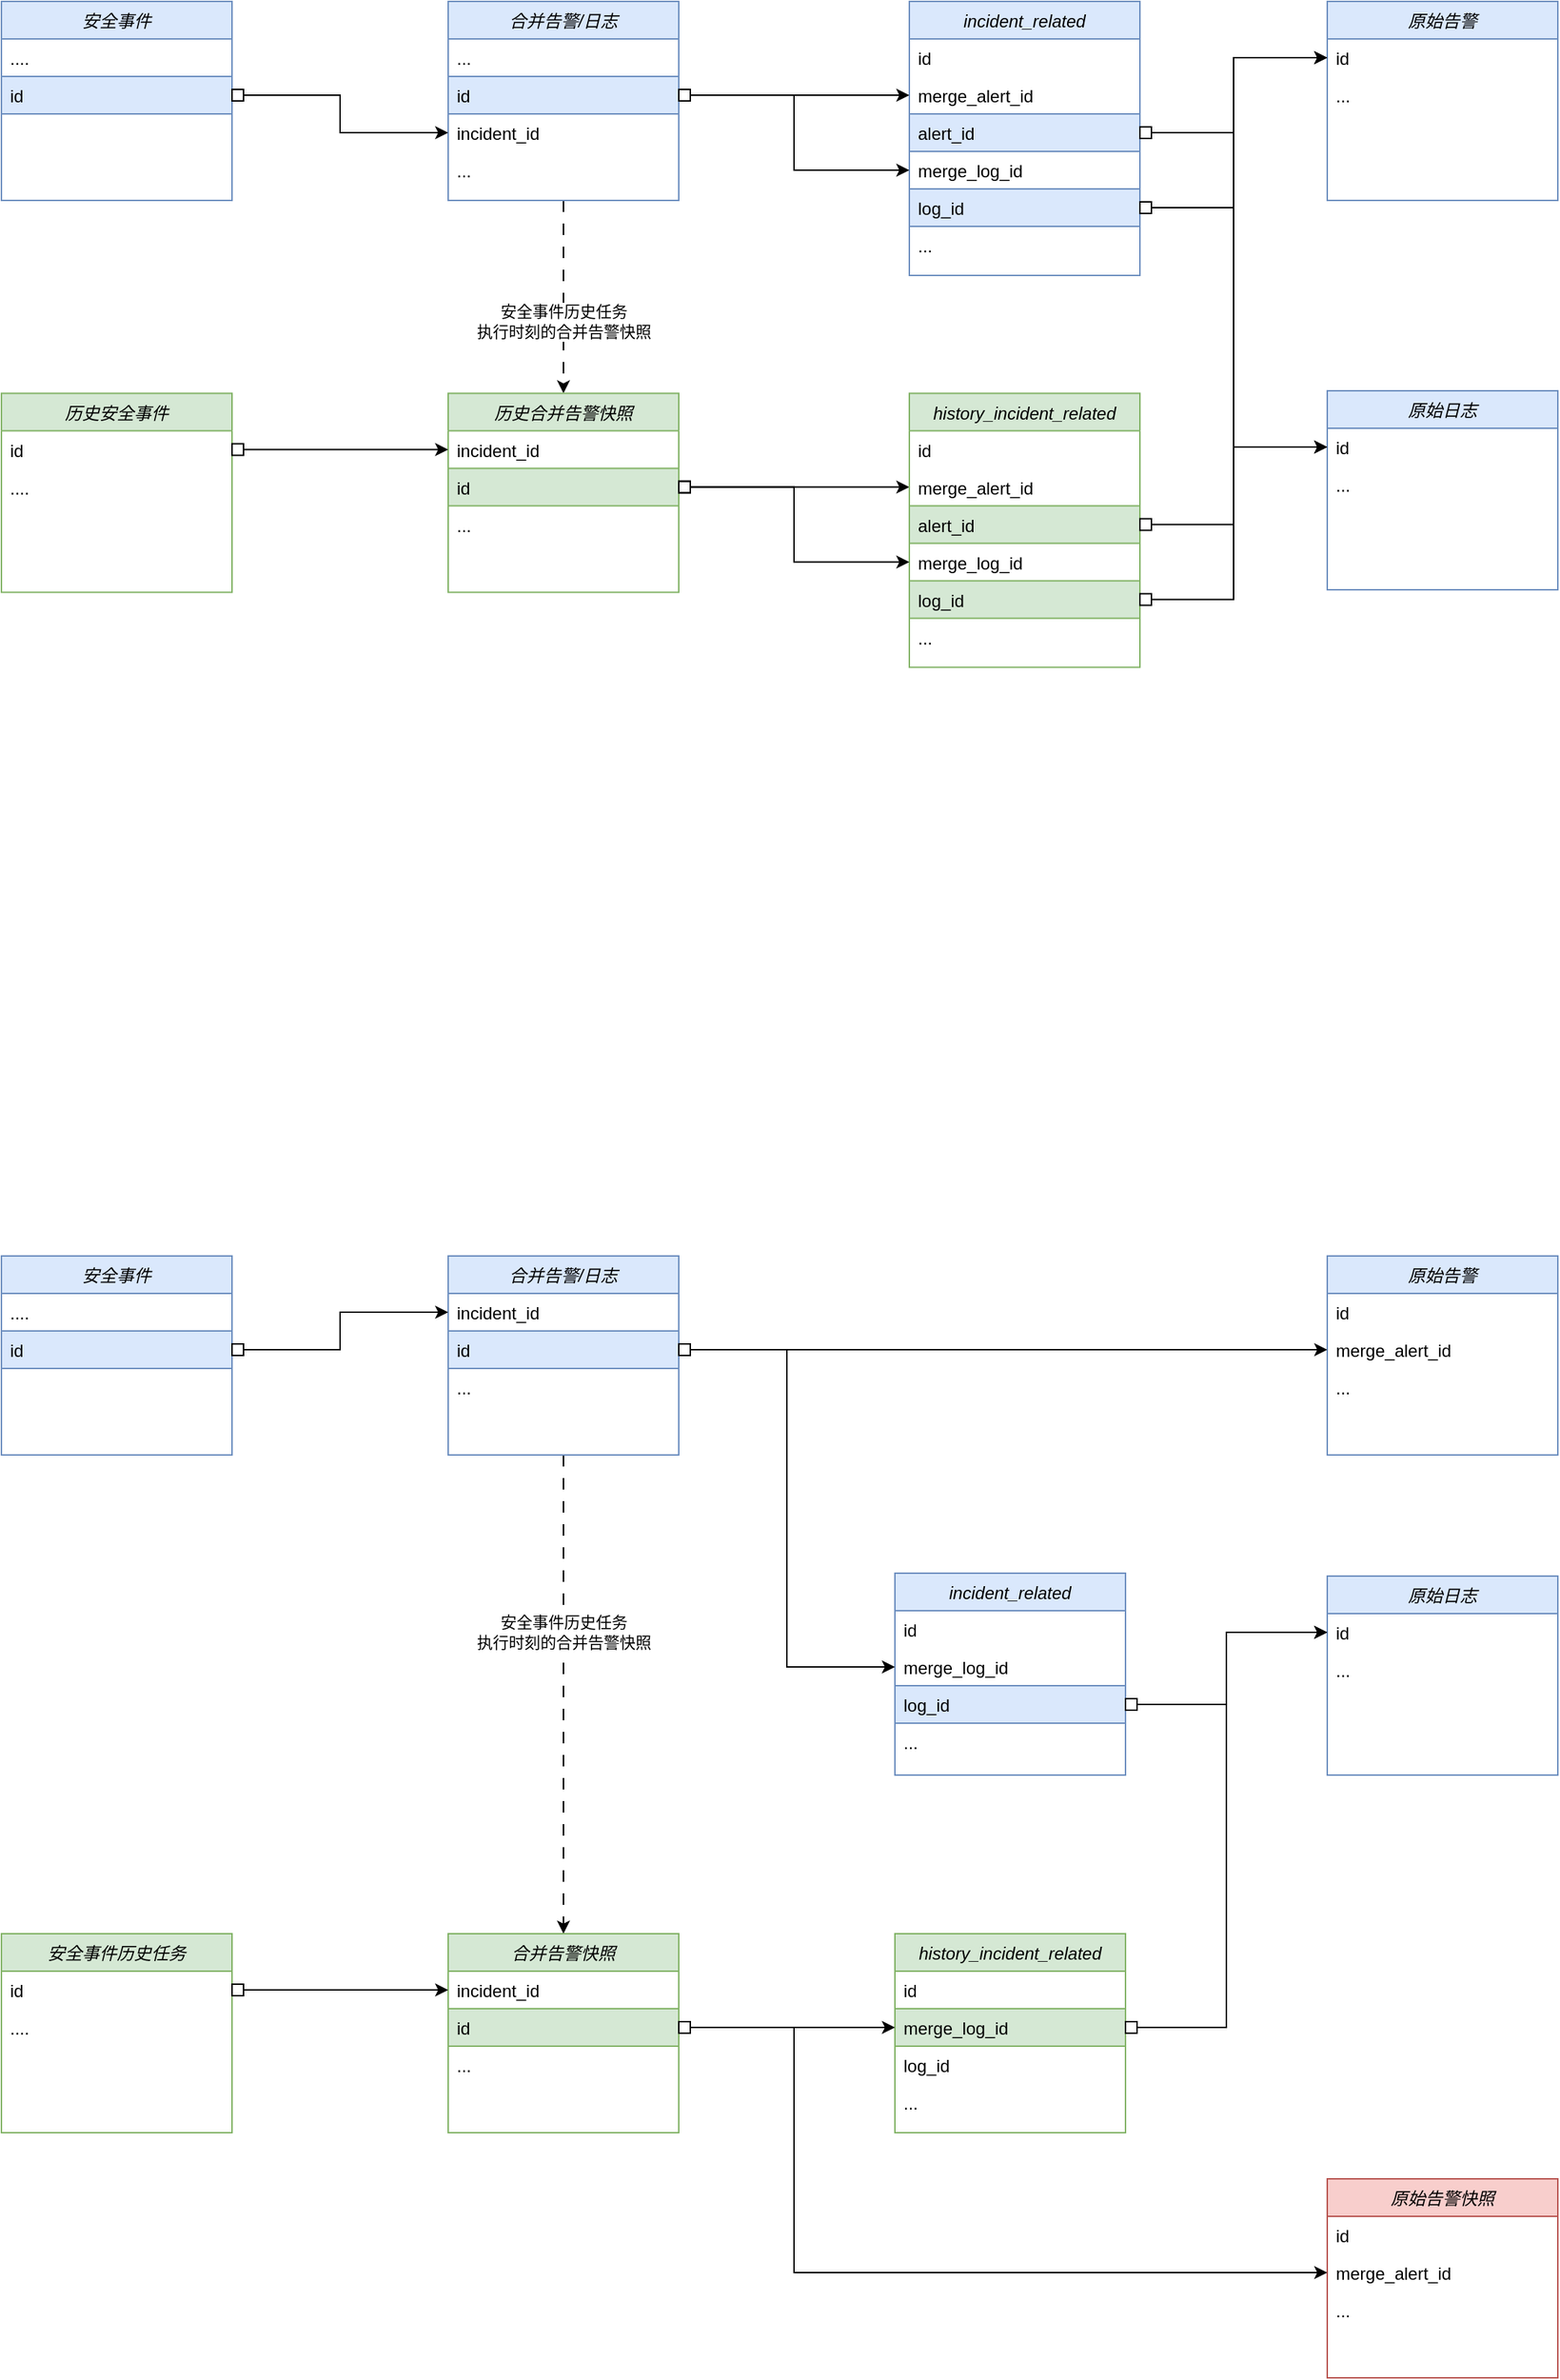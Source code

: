 <mxfile version="22.1.0" type="github">
  <diagram id="C5RBs43oDa-KdzZeNtuy" name="Page-1">
    <mxGraphModel dx="2807" dy="1084" grid="1" gridSize="10" guides="1" tooltips="1" connect="1" arrows="1" fold="1" page="1" pageScale="1" pageWidth="827" pageHeight="1169" math="0" shadow="0">
      <root>
        <mxCell id="WIyWlLk6GJQsqaUBKTNV-0" />
        <mxCell id="WIyWlLk6GJQsqaUBKTNV-1" parent="WIyWlLk6GJQsqaUBKTNV-0" />
        <mxCell id="cbeaFEtR_NDSK7Wnvq1E-0" value="安全事件" style="swimlane;fontStyle=2;align=center;verticalAlign=top;childLayout=stackLayout;horizontal=1;startSize=26;horizontalStack=0;resizeParent=1;resizeLast=0;collapsible=1;marginBottom=0;rounded=0;shadow=0;strokeWidth=1;fillColor=#dae8fc;strokeColor=#6c8ebf;" vertex="1" parent="WIyWlLk6GJQsqaUBKTNV-1">
          <mxGeometry x="-180" y="90" width="160" height="138" as="geometry">
            <mxRectangle x="230" y="140" width="160" height="26" as="alternateBounds" />
          </mxGeometry>
        </mxCell>
        <mxCell id="cbeaFEtR_NDSK7Wnvq1E-2" value="...." style="text;align=left;verticalAlign=top;spacingLeft=4;spacingRight=4;overflow=hidden;rotatable=0;points=[[0,0.5],[1,0.5]];portConstraint=eastwest;rounded=0;shadow=0;html=0;strokeColor=none;" vertex="1" parent="cbeaFEtR_NDSK7Wnvq1E-0">
          <mxGeometry y="26" width="160" height="26" as="geometry" />
        </mxCell>
        <mxCell id="cbeaFEtR_NDSK7Wnvq1E-1" value="id" style="text;align=left;verticalAlign=top;spacingLeft=4;spacingRight=4;overflow=hidden;rotatable=0;points=[[0,0.5],[1,0.5]];portConstraint=eastwest;strokeColor=#6c8ebf;fillColor=#dae8fc;" vertex="1" parent="cbeaFEtR_NDSK7Wnvq1E-0">
          <mxGeometry y="52" width="160" height="26" as="geometry" />
        </mxCell>
        <mxCell id="cbeaFEtR_NDSK7Wnvq1E-72" style="edgeStyle=orthogonalEdgeStyle;rounded=0;orthogonalLoop=1;jettySize=auto;html=1;entryX=0.5;entryY=0;entryDx=0;entryDy=0;dashed=1;dashPattern=8 8;" edge="1" parent="WIyWlLk6GJQsqaUBKTNV-1" source="cbeaFEtR_NDSK7Wnvq1E-6" target="cbeaFEtR_NDSK7Wnvq1E-21">
          <mxGeometry relative="1" as="geometry" />
        </mxCell>
        <mxCell id="cbeaFEtR_NDSK7Wnvq1E-73" value="安全事件历史任务&lt;br&gt;执行时刻的合并告警快照" style="edgeLabel;html=1;align=center;verticalAlign=middle;resizable=0;points=[];" vertex="1" connectable="0" parent="cbeaFEtR_NDSK7Wnvq1E-72">
          <mxGeometry x="-0.313" relative="1" as="geometry">
            <mxPoint y="38" as="offset" />
          </mxGeometry>
        </mxCell>
        <mxCell id="cbeaFEtR_NDSK7Wnvq1E-6" value="合并告警/日志" style="swimlane;fontStyle=2;align=center;verticalAlign=top;childLayout=stackLayout;horizontal=1;startSize=26;horizontalStack=0;resizeParent=1;resizeLast=0;collapsible=1;marginBottom=0;rounded=0;shadow=0;strokeWidth=1;fillColor=#dae8fc;strokeColor=#6c8ebf;" vertex="1" parent="WIyWlLk6GJQsqaUBKTNV-1">
          <mxGeometry x="130" y="90" width="160" height="138" as="geometry">
            <mxRectangle x="230" y="140" width="160" height="26" as="alternateBounds" />
          </mxGeometry>
        </mxCell>
        <mxCell id="cbeaFEtR_NDSK7Wnvq1E-143" value="..." style="text;align=left;verticalAlign=top;spacingLeft=4;spacingRight=4;overflow=hidden;rotatable=0;points=[[0,0.5],[1,0.5]];portConstraint=eastwest;rounded=0;shadow=0;html=0;strokeColor=none;" vertex="1" parent="cbeaFEtR_NDSK7Wnvq1E-6">
          <mxGeometry y="26" width="160" height="26" as="geometry" />
        </mxCell>
        <mxCell id="cbeaFEtR_NDSK7Wnvq1E-7" value="id" style="text;align=left;verticalAlign=top;spacingLeft=4;spacingRight=4;overflow=hidden;rotatable=0;points=[[0,0.5],[1,0.5]];portConstraint=eastwest;fillColor=#dae8fc;strokeColor=#6c8ebf;" vertex="1" parent="cbeaFEtR_NDSK7Wnvq1E-6">
          <mxGeometry y="52" width="160" height="26" as="geometry" />
        </mxCell>
        <mxCell id="cbeaFEtR_NDSK7Wnvq1E-8" value="incident_id" style="text;align=left;verticalAlign=top;spacingLeft=4;spacingRight=4;overflow=hidden;rotatable=0;points=[[0,0.5],[1,0.5]];portConstraint=eastwest;rounded=0;shadow=0;html=0;strokeColor=none;" vertex="1" parent="cbeaFEtR_NDSK7Wnvq1E-6">
          <mxGeometry y="78" width="160" height="26" as="geometry" />
        </mxCell>
        <mxCell id="cbeaFEtR_NDSK7Wnvq1E-10" value="..." style="text;align=left;verticalAlign=top;spacingLeft=4;spacingRight=4;overflow=hidden;rotatable=0;points=[[0,0.5],[1,0.5]];portConstraint=eastwest;rounded=0;shadow=0;html=0;strokeColor=none;" vertex="1" parent="cbeaFEtR_NDSK7Wnvq1E-6">
          <mxGeometry y="104" width="160" height="26" as="geometry" />
        </mxCell>
        <mxCell id="cbeaFEtR_NDSK7Wnvq1E-9" style="edgeStyle=orthogonalEdgeStyle;rounded=0;orthogonalLoop=1;jettySize=auto;html=1;startArrow=box;startFill=0;" edge="1" parent="WIyWlLk6GJQsqaUBKTNV-1" source="cbeaFEtR_NDSK7Wnvq1E-1" target="cbeaFEtR_NDSK7Wnvq1E-8">
          <mxGeometry relative="1" as="geometry" />
        </mxCell>
        <mxCell id="cbeaFEtR_NDSK7Wnvq1E-17" value="历史安全事件" style="swimlane;fontStyle=2;align=center;verticalAlign=top;childLayout=stackLayout;horizontal=1;startSize=26;horizontalStack=0;resizeParent=1;resizeLast=0;collapsible=1;marginBottom=0;rounded=0;shadow=0;strokeWidth=1;fillColor=#d5e8d4;strokeColor=#82b366;" vertex="1" parent="WIyWlLk6GJQsqaUBKTNV-1">
          <mxGeometry x="-180" y="361.78" width="160" height="138" as="geometry">
            <mxRectangle x="230" y="140" width="160" height="26" as="alternateBounds" />
          </mxGeometry>
        </mxCell>
        <mxCell id="cbeaFEtR_NDSK7Wnvq1E-18" value="id" style="text;align=left;verticalAlign=top;spacingLeft=4;spacingRight=4;overflow=hidden;rotatable=0;points=[[0,0.5],[1,0.5]];portConstraint=eastwest;strokeColor=none;" vertex="1" parent="cbeaFEtR_NDSK7Wnvq1E-17">
          <mxGeometry y="26" width="160" height="26" as="geometry" />
        </mxCell>
        <mxCell id="cbeaFEtR_NDSK7Wnvq1E-19" value="...." style="text;align=left;verticalAlign=top;spacingLeft=4;spacingRight=4;overflow=hidden;rotatable=0;points=[[0,0.5],[1,0.5]];portConstraint=eastwest;rounded=0;shadow=0;html=0;" vertex="1" parent="cbeaFEtR_NDSK7Wnvq1E-17">
          <mxGeometry y="52" width="160" height="26" as="geometry" />
        </mxCell>
        <mxCell id="cbeaFEtR_NDSK7Wnvq1E-21" value="历史合并告警快照" style="swimlane;fontStyle=2;align=center;verticalAlign=top;childLayout=stackLayout;horizontal=1;startSize=26;horizontalStack=0;resizeParent=1;resizeLast=0;collapsible=1;marginBottom=0;rounded=0;shadow=0;strokeWidth=1;fillColor=#d5e8d4;strokeColor=#82b366;" vertex="1" parent="WIyWlLk6GJQsqaUBKTNV-1">
          <mxGeometry x="130" y="361.78" width="160" height="138" as="geometry">
            <mxRectangle x="230" y="140" width="160" height="26" as="alternateBounds" />
          </mxGeometry>
        </mxCell>
        <mxCell id="cbeaFEtR_NDSK7Wnvq1E-23" value="incident_id" style="text;align=left;verticalAlign=top;spacingLeft=4;spacingRight=4;overflow=hidden;rotatable=0;points=[[0,0.5],[1,0.5]];portConstraint=eastwest;rounded=0;shadow=0;html=0;strokeColor=none;" vertex="1" parent="cbeaFEtR_NDSK7Wnvq1E-21">
          <mxGeometry y="26" width="160" height="26" as="geometry" />
        </mxCell>
        <mxCell id="cbeaFEtR_NDSK7Wnvq1E-22" value="id" style="text;align=left;verticalAlign=top;spacingLeft=4;spacingRight=4;overflow=hidden;rotatable=0;points=[[0,0.5],[1,0.5]];portConstraint=eastwest;fillColor=#d5e8d4;strokeColor=#82b366;" vertex="1" parent="cbeaFEtR_NDSK7Wnvq1E-21">
          <mxGeometry y="52" width="160" height="26" as="geometry" />
        </mxCell>
        <mxCell id="cbeaFEtR_NDSK7Wnvq1E-24" value="..." style="text;align=left;verticalAlign=top;spacingLeft=4;spacingRight=4;overflow=hidden;rotatable=0;points=[[0,0.5],[1,0.5]];portConstraint=eastwest;rounded=0;shadow=0;html=0;" vertex="1" parent="cbeaFEtR_NDSK7Wnvq1E-21">
          <mxGeometry y="78" width="160" height="26" as="geometry" />
        </mxCell>
        <mxCell id="cbeaFEtR_NDSK7Wnvq1E-25" style="edgeStyle=orthogonalEdgeStyle;rounded=0;orthogonalLoop=1;jettySize=auto;html=1;startArrow=box;startFill=0;exitX=1;exitY=0.5;exitDx=0;exitDy=0;" edge="1" parent="WIyWlLk6GJQsqaUBKTNV-1" source="cbeaFEtR_NDSK7Wnvq1E-18" target="cbeaFEtR_NDSK7Wnvq1E-23">
          <mxGeometry relative="1" as="geometry" />
        </mxCell>
        <mxCell id="cbeaFEtR_NDSK7Wnvq1E-26" value="incident_related" style="swimlane;fontStyle=2;align=center;verticalAlign=top;childLayout=stackLayout;horizontal=1;startSize=26;horizontalStack=0;resizeParent=1;resizeLast=0;collapsible=1;marginBottom=0;rounded=0;shadow=0;strokeWidth=1;fillColor=#dae8fc;strokeColor=#6c8ebf;" vertex="1" parent="WIyWlLk6GJQsqaUBKTNV-1">
          <mxGeometry x="450" y="90" width="160" height="190" as="geometry">
            <mxRectangle x="230" y="140" width="160" height="26" as="alternateBounds" />
          </mxGeometry>
        </mxCell>
        <mxCell id="cbeaFEtR_NDSK7Wnvq1E-27" value="id" style="text;align=left;verticalAlign=top;spacingLeft=4;spacingRight=4;overflow=hidden;rotatable=0;points=[[0,0.5],[1,0.5]];portConstraint=eastwest;" vertex="1" parent="cbeaFEtR_NDSK7Wnvq1E-26">
          <mxGeometry y="26" width="160" height="26" as="geometry" />
        </mxCell>
        <mxCell id="cbeaFEtR_NDSK7Wnvq1E-28" value="merge_alert_id" style="text;align=left;verticalAlign=top;spacingLeft=4;spacingRight=4;overflow=hidden;rotatable=0;points=[[0,0.5],[1,0.5]];portConstraint=eastwest;rounded=0;shadow=0;html=0;strokeColor=none;" vertex="1" parent="cbeaFEtR_NDSK7Wnvq1E-26">
          <mxGeometry y="52" width="160" height="26" as="geometry" />
        </mxCell>
        <mxCell id="cbeaFEtR_NDSK7Wnvq1E-30" value="alert_id" style="text;align=left;verticalAlign=top;spacingLeft=4;spacingRight=4;overflow=hidden;rotatable=0;points=[[0,0.5],[1,0.5]];portConstraint=eastwest;rounded=0;shadow=0;html=0;strokeColor=#6c8ebf;fillColor=#dae8fc;" vertex="1" parent="cbeaFEtR_NDSK7Wnvq1E-26">
          <mxGeometry y="78" width="160" height="26" as="geometry" />
        </mxCell>
        <mxCell id="cbeaFEtR_NDSK7Wnvq1E-37" value="merge_log_id" style="text;align=left;verticalAlign=top;spacingLeft=4;spacingRight=4;overflow=hidden;rotatable=0;points=[[0,0.5],[1,0.5]];portConstraint=eastwest;rounded=0;shadow=0;html=0;strokeColor=none;" vertex="1" parent="cbeaFEtR_NDSK7Wnvq1E-26">
          <mxGeometry y="104" width="160" height="26" as="geometry" />
        </mxCell>
        <mxCell id="cbeaFEtR_NDSK7Wnvq1E-61" value="log_id" style="text;align=left;verticalAlign=top;spacingLeft=4;spacingRight=4;overflow=hidden;rotatable=0;points=[[0,0.5],[1,0.5]];portConstraint=eastwest;rounded=0;shadow=0;html=0;strokeColor=#6c8ebf;fillColor=#dae8fc;" vertex="1" parent="cbeaFEtR_NDSK7Wnvq1E-26">
          <mxGeometry y="130" width="160" height="26" as="geometry" />
        </mxCell>
        <mxCell id="cbeaFEtR_NDSK7Wnvq1E-39" value="..." style="text;align=left;verticalAlign=top;spacingLeft=4;spacingRight=4;overflow=hidden;rotatable=0;points=[[0,0.5],[1,0.5]];portConstraint=eastwest;rounded=0;shadow=0;html=0;" vertex="1" parent="cbeaFEtR_NDSK7Wnvq1E-26">
          <mxGeometry y="156" width="160" height="26" as="geometry" />
        </mxCell>
        <mxCell id="cbeaFEtR_NDSK7Wnvq1E-31" value="原始告警" style="swimlane;fontStyle=2;align=center;verticalAlign=top;childLayout=stackLayout;horizontal=1;startSize=26;horizontalStack=0;resizeParent=1;resizeLast=0;collapsible=1;marginBottom=0;rounded=0;shadow=0;strokeWidth=1;fillColor=#dae8fc;strokeColor=#6c8ebf;" vertex="1" parent="WIyWlLk6GJQsqaUBKTNV-1">
          <mxGeometry x="740" y="90" width="160" height="138" as="geometry">
            <mxRectangle x="230" y="140" width="160" height="26" as="alternateBounds" />
          </mxGeometry>
        </mxCell>
        <mxCell id="cbeaFEtR_NDSK7Wnvq1E-32" value="id" style="text;align=left;verticalAlign=top;spacingLeft=4;spacingRight=4;overflow=hidden;rotatable=0;points=[[0,0.5],[1,0.5]];portConstraint=eastwest;strokeColor=none;" vertex="1" parent="cbeaFEtR_NDSK7Wnvq1E-31">
          <mxGeometry y="26" width="160" height="26" as="geometry" />
        </mxCell>
        <mxCell id="cbeaFEtR_NDSK7Wnvq1E-34" value="..." style="text;align=left;verticalAlign=top;spacingLeft=4;spacingRight=4;overflow=hidden;rotatable=0;points=[[0,0.5],[1,0.5]];portConstraint=eastwest;rounded=0;shadow=0;html=0;" vertex="1" parent="cbeaFEtR_NDSK7Wnvq1E-31">
          <mxGeometry y="52" width="160" height="26" as="geometry" />
        </mxCell>
        <mxCell id="cbeaFEtR_NDSK7Wnvq1E-40" value="原始日志" style="swimlane;fontStyle=2;align=center;verticalAlign=top;childLayout=stackLayout;horizontal=1;startSize=26;horizontalStack=0;resizeParent=1;resizeLast=0;collapsible=1;marginBottom=0;rounded=0;shadow=0;strokeWidth=1;fillColor=#dae8fc;strokeColor=#6c8ebf;" vertex="1" parent="WIyWlLk6GJQsqaUBKTNV-1">
          <mxGeometry x="740" y="360" width="160" height="138" as="geometry">
            <mxRectangle x="230" y="140" width="160" height="26" as="alternateBounds" />
          </mxGeometry>
        </mxCell>
        <mxCell id="cbeaFEtR_NDSK7Wnvq1E-41" value="id" style="text;align=left;verticalAlign=top;spacingLeft=4;spacingRight=4;overflow=hidden;rotatable=0;points=[[0,0.5],[1,0.5]];portConstraint=eastwest;strokeColor=none;" vertex="1" parent="cbeaFEtR_NDSK7Wnvq1E-40">
          <mxGeometry y="26" width="160" height="26" as="geometry" />
        </mxCell>
        <mxCell id="cbeaFEtR_NDSK7Wnvq1E-43" value="..." style="text;align=left;verticalAlign=top;spacingLeft=4;spacingRight=4;overflow=hidden;rotatable=0;points=[[0,0.5],[1,0.5]];portConstraint=eastwest;rounded=0;shadow=0;html=0;" vertex="1" parent="cbeaFEtR_NDSK7Wnvq1E-40">
          <mxGeometry y="52" width="160" height="26" as="geometry" />
        </mxCell>
        <mxCell id="cbeaFEtR_NDSK7Wnvq1E-47" style="edgeStyle=orthogonalEdgeStyle;rounded=0;orthogonalLoop=1;jettySize=auto;html=1;startArrow=box;startFill=0;" edge="1" parent="WIyWlLk6GJQsqaUBKTNV-1" source="cbeaFEtR_NDSK7Wnvq1E-30" target="cbeaFEtR_NDSK7Wnvq1E-32">
          <mxGeometry relative="1" as="geometry" />
        </mxCell>
        <mxCell id="cbeaFEtR_NDSK7Wnvq1E-48" style="edgeStyle=orthogonalEdgeStyle;rounded=0;orthogonalLoop=1;jettySize=auto;html=1;startArrow=box;startFill=0;" edge="1" parent="WIyWlLk6GJQsqaUBKTNV-1" source="cbeaFEtR_NDSK7Wnvq1E-7" target="cbeaFEtR_NDSK7Wnvq1E-37">
          <mxGeometry relative="1" as="geometry" />
        </mxCell>
        <mxCell id="cbeaFEtR_NDSK7Wnvq1E-49" style="edgeStyle=orthogonalEdgeStyle;rounded=0;orthogonalLoop=1;jettySize=auto;html=1;startArrow=box;startFill=0;" edge="1" parent="WIyWlLk6GJQsqaUBKTNV-1" source="cbeaFEtR_NDSK7Wnvq1E-7" target="cbeaFEtR_NDSK7Wnvq1E-28">
          <mxGeometry relative="1" as="geometry" />
        </mxCell>
        <mxCell id="cbeaFEtR_NDSK7Wnvq1E-55" style="edgeStyle=orthogonalEdgeStyle;rounded=0;orthogonalLoop=1;jettySize=auto;html=1;startArrow=box;startFill=0;" edge="1" parent="WIyWlLk6GJQsqaUBKTNV-1" source="cbeaFEtR_NDSK7Wnvq1E-22" target="cbeaFEtR_NDSK7Wnvq1E-127">
          <mxGeometry relative="1" as="geometry">
            <mxPoint x="450.0" y="426.78" as="targetPoint" />
          </mxGeometry>
        </mxCell>
        <mxCell id="cbeaFEtR_NDSK7Wnvq1E-64" style="edgeStyle=orthogonalEdgeStyle;rounded=0;orthogonalLoop=1;jettySize=auto;html=1;startArrow=box;startFill=0;" edge="1" parent="WIyWlLk6GJQsqaUBKTNV-1" source="cbeaFEtR_NDSK7Wnvq1E-61" target="cbeaFEtR_NDSK7Wnvq1E-41">
          <mxGeometry relative="1" as="geometry" />
        </mxCell>
        <mxCell id="cbeaFEtR_NDSK7Wnvq1E-74" value="安全事件" style="swimlane;fontStyle=2;align=center;verticalAlign=top;childLayout=stackLayout;horizontal=1;startSize=26;horizontalStack=0;resizeParent=1;resizeLast=0;collapsible=1;marginBottom=0;rounded=0;shadow=0;strokeWidth=1;fillColor=#dae8fc;strokeColor=#6c8ebf;" vertex="1" parent="WIyWlLk6GJQsqaUBKTNV-1">
          <mxGeometry x="-180" y="960" width="160" height="138" as="geometry">
            <mxRectangle x="230" y="140" width="160" height="26" as="alternateBounds" />
          </mxGeometry>
        </mxCell>
        <mxCell id="cbeaFEtR_NDSK7Wnvq1E-76" value="...." style="text;align=left;verticalAlign=top;spacingLeft=4;spacingRight=4;overflow=hidden;rotatable=0;points=[[0,0.5],[1,0.5]];portConstraint=eastwest;rounded=0;shadow=0;html=0;strokeColor=none;" vertex="1" parent="cbeaFEtR_NDSK7Wnvq1E-74">
          <mxGeometry y="26" width="160" height="26" as="geometry" />
        </mxCell>
        <mxCell id="cbeaFEtR_NDSK7Wnvq1E-75" value="id" style="text;align=left;verticalAlign=top;spacingLeft=4;spacingRight=4;overflow=hidden;rotatable=0;points=[[0,0.5],[1,0.5]];portConstraint=eastwest;strokeColor=#6c8ebf;fillColor=#dae8fc;" vertex="1" parent="cbeaFEtR_NDSK7Wnvq1E-74">
          <mxGeometry y="52" width="160" height="26" as="geometry" />
        </mxCell>
        <mxCell id="cbeaFEtR_NDSK7Wnvq1E-116" style="edgeStyle=orthogonalEdgeStyle;rounded=0;orthogonalLoop=1;jettySize=auto;html=1;dashed=1;dashPattern=8 8;" edge="1" parent="WIyWlLk6GJQsqaUBKTNV-1" source="cbeaFEtR_NDSK7Wnvq1E-78" target="cbeaFEtR_NDSK7Wnvq1E-106">
          <mxGeometry relative="1" as="geometry" />
        </mxCell>
        <mxCell id="cbeaFEtR_NDSK7Wnvq1E-117" value="安全事件历史任务&lt;br style=&quot;border-color: var(--border-color);&quot;&gt;执行时刻的合并告警快照" style="edgeLabel;html=1;align=center;verticalAlign=middle;resizable=0;points=[];" vertex="1" connectable="0" parent="cbeaFEtR_NDSK7Wnvq1E-116">
          <mxGeometry x="-0.23" y="-4" relative="1" as="geometry">
            <mxPoint x="4" y="-5" as="offset" />
          </mxGeometry>
        </mxCell>
        <mxCell id="cbeaFEtR_NDSK7Wnvq1E-78" value="合并告警/日志" style="swimlane;fontStyle=2;align=center;verticalAlign=top;childLayout=stackLayout;horizontal=1;startSize=26;horizontalStack=0;resizeParent=1;resizeLast=0;collapsible=1;marginBottom=0;rounded=0;shadow=0;strokeWidth=1;fillColor=#dae8fc;strokeColor=#6c8ebf;" vertex="1" parent="WIyWlLk6GJQsqaUBKTNV-1">
          <mxGeometry x="130" y="960" width="160" height="138" as="geometry">
            <mxRectangle x="230" y="140" width="160" height="26" as="alternateBounds" />
          </mxGeometry>
        </mxCell>
        <mxCell id="cbeaFEtR_NDSK7Wnvq1E-80" value="incident_id" style="text;align=left;verticalAlign=top;spacingLeft=4;spacingRight=4;overflow=hidden;rotatable=0;points=[[0,0.5],[1,0.5]];portConstraint=eastwest;rounded=0;shadow=0;html=0;strokeColor=none;" vertex="1" parent="cbeaFEtR_NDSK7Wnvq1E-78">
          <mxGeometry y="26" width="160" height="26" as="geometry" />
        </mxCell>
        <mxCell id="cbeaFEtR_NDSK7Wnvq1E-79" value="id" style="text;align=left;verticalAlign=top;spacingLeft=4;spacingRight=4;overflow=hidden;rotatable=0;points=[[0,0.5],[1,0.5]];portConstraint=eastwest;fillColor=#dae8fc;strokeColor=#6c8ebf;" vertex="1" parent="cbeaFEtR_NDSK7Wnvq1E-78">
          <mxGeometry y="52" width="160" height="26" as="geometry" />
        </mxCell>
        <mxCell id="cbeaFEtR_NDSK7Wnvq1E-81" value="..." style="text;align=left;verticalAlign=top;spacingLeft=4;spacingRight=4;overflow=hidden;rotatable=0;points=[[0,0.5],[1,0.5]];portConstraint=eastwest;rounded=0;shadow=0;html=0;strokeColor=none;" vertex="1" parent="cbeaFEtR_NDSK7Wnvq1E-78">
          <mxGeometry y="78" width="160" height="26" as="geometry" />
        </mxCell>
        <mxCell id="cbeaFEtR_NDSK7Wnvq1E-82" style="edgeStyle=orthogonalEdgeStyle;rounded=0;orthogonalLoop=1;jettySize=auto;html=1;startArrow=box;startFill=0;" edge="1" parent="WIyWlLk6GJQsqaUBKTNV-1" source="cbeaFEtR_NDSK7Wnvq1E-75" target="cbeaFEtR_NDSK7Wnvq1E-80">
          <mxGeometry relative="1" as="geometry" />
        </mxCell>
        <mxCell id="cbeaFEtR_NDSK7Wnvq1E-83" value="incident_related" style="swimlane;fontStyle=2;align=center;verticalAlign=top;childLayout=stackLayout;horizontal=1;startSize=26;horizontalStack=0;resizeParent=1;resizeLast=0;collapsible=1;marginBottom=0;rounded=0;shadow=0;strokeWidth=1;fillColor=#dae8fc;strokeColor=#6c8ebf;" vertex="1" parent="WIyWlLk6GJQsqaUBKTNV-1">
          <mxGeometry x="440" y="1180" width="160" height="140" as="geometry">
            <mxRectangle x="230" y="140" width="160" height="26" as="alternateBounds" />
          </mxGeometry>
        </mxCell>
        <mxCell id="cbeaFEtR_NDSK7Wnvq1E-84" value="id" style="text;align=left;verticalAlign=top;spacingLeft=4;spacingRight=4;overflow=hidden;rotatable=0;points=[[0,0.5],[1,0.5]];portConstraint=eastwest;" vertex="1" parent="cbeaFEtR_NDSK7Wnvq1E-83">
          <mxGeometry y="26" width="160" height="26" as="geometry" />
        </mxCell>
        <mxCell id="cbeaFEtR_NDSK7Wnvq1E-85" value="merge_log_id" style="text;align=left;verticalAlign=top;spacingLeft=4;spacingRight=4;overflow=hidden;rotatable=0;points=[[0,0.5],[1,0.5]];portConstraint=eastwest;rounded=0;shadow=0;html=0;strokeColor=none;" vertex="1" parent="cbeaFEtR_NDSK7Wnvq1E-83">
          <mxGeometry y="52" width="160" height="26" as="geometry" />
        </mxCell>
        <mxCell id="cbeaFEtR_NDSK7Wnvq1E-86" value="log_id" style="text;align=left;verticalAlign=top;spacingLeft=4;spacingRight=4;overflow=hidden;rotatable=0;points=[[0,0.5],[1,0.5]];portConstraint=eastwest;rounded=0;shadow=0;html=0;strokeColor=#6c8ebf;fillColor=#dae8fc;" vertex="1" parent="cbeaFEtR_NDSK7Wnvq1E-83">
          <mxGeometry y="78" width="160" height="26" as="geometry" />
        </mxCell>
        <mxCell id="cbeaFEtR_NDSK7Wnvq1E-89" value="..." style="text;align=left;verticalAlign=top;spacingLeft=4;spacingRight=4;overflow=hidden;rotatable=0;points=[[0,0.5],[1,0.5]];portConstraint=eastwest;rounded=0;shadow=0;html=0;" vertex="1" parent="cbeaFEtR_NDSK7Wnvq1E-83">
          <mxGeometry y="104" width="160" height="26" as="geometry" />
        </mxCell>
        <mxCell id="cbeaFEtR_NDSK7Wnvq1E-90" value="原始告警" style="swimlane;fontStyle=2;align=center;verticalAlign=top;childLayout=stackLayout;horizontal=1;startSize=26;horizontalStack=0;resizeParent=1;resizeLast=0;collapsible=1;marginBottom=0;rounded=0;shadow=0;strokeWidth=1;fillColor=#dae8fc;strokeColor=#6c8ebf;" vertex="1" parent="WIyWlLk6GJQsqaUBKTNV-1">
          <mxGeometry x="740" y="960" width="160" height="138" as="geometry">
            <mxRectangle x="230" y="140" width="160" height="26" as="alternateBounds" />
          </mxGeometry>
        </mxCell>
        <mxCell id="cbeaFEtR_NDSK7Wnvq1E-91" value="id" style="text;align=left;verticalAlign=top;spacingLeft=4;spacingRight=4;overflow=hidden;rotatable=0;points=[[0,0.5],[1,0.5]];portConstraint=eastwest;strokeColor=none;" vertex="1" parent="cbeaFEtR_NDSK7Wnvq1E-90">
          <mxGeometry y="26" width="160" height="26" as="geometry" />
        </mxCell>
        <mxCell id="cbeaFEtR_NDSK7Wnvq1E-92" value="merge_alert_id" style="text;align=left;verticalAlign=top;spacingLeft=4;spacingRight=4;overflow=hidden;rotatable=0;points=[[0,0.5],[1,0.5]];portConstraint=eastwest;rounded=0;shadow=0;html=0;strokeColor=none;" vertex="1" parent="cbeaFEtR_NDSK7Wnvq1E-90">
          <mxGeometry y="52" width="160" height="26" as="geometry" />
        </mxCell>
        <mxCell id="cbeaFEtR_NDSK7Wnvq1E-100" value="..." style="text;align=left;verticalAlign=top;spacingLeft=4;spacingRight=4;overflow=hidden;rotatable=0;points=[[0,0.5],[1,0.5]];portConstraint=eastwest;rounded=0;shadow=0;html=0;" vertex="1" parent="cbeaFEtR_NDSK7Wnvq1E-90">
          <mxGeometry y="78" width="160" height="26" as="geometry" />
        </mxCell>
        <mxCell id="cbeaFEtR_NDSK7Wnvq1E-93" value="原始日志" style="swimlane;fontStyle=2;align=center;verticalAlign=top;childLayout=stackLayout;horizontal=1;startSize=26;horizontalStack=0;resizeParent=1;resizeLast=0;collapsible=1;marginBottom=0;rounded=0;shadow=0;strokeWidth=1;fillColor=#dae8fc;strokeColor=#6c8ebf;" vertex="1" parent="WIyWlLk6GJQsqaUBKTNV-1">
          <mxGeometry x="740" y="1182" width="160" height="138" as="geometry">
            <mxRectangle x="230" y="140" width="160" height="26" as="alternateBounds" />
          </mxGeometry>
        </mxCell>
        <mxCell id="cbeaFEtR_NDSK7Wnvq1E-94" value="id" style="text;align=left;verticalAlign=top;spacingLeft=4;spacingRight=4;overflow=hidden;rotatable=0;points=[[0,0.5],[1,0.5]];portConstraint=eastwest;strokeColor=none;" vertex="1" parent="cbeaFEtR_NDSK7Wnvq1E-93">
          <mxGeometry y="26" width="160" height="26" as="geometry" />
        </mxCell>
        <mxCell id="cbeaFEtR_NDSK7Wnvq1E-95" value="..." style="text;align=left;verticalAlign=top;spacingLeft=4;spacingRight=4;overflow=hidden;rotatable=0;points=[[0,0.5],[1,0.5]];portConstraint=eastwest;rounded=0;shadow=0;html=0;" vertex="1" parent="cbeaFEtR_NDSK7Wnvq1E-93">
          <mxGeometry y="52" width="160" height="26" as="geometry" />
        </mxCell>
        <mxCell id="cbeaFEtR_NDSK7Wnvq1E-96" style="edgeStyle=orthogonalEdgeStyle;rounded=0;orthogonalLoop=1;jettySize=auto;html=1;startArrow=box;startFill=0;exitX=1;exitY=0.5;exitDx=0;exitDy=0;entryX=0;entryY=0.5;entryDx=0;entryDy=0;" edge="1" parent="WIyWlLk6GJQsqaUBKTNV-1" source="cbeaFEtR_NDSK7Wnvq1E-79" target="cbeaFEtR_NDSK7Wnvq1E-92">
          <mxGeometry relative="1" as="geometry" />
        </mxCell>
        <mxCell id="cbeaFEtR_NDSK7Wnvq1E-99" style="edgeStyle=orthogonalEdgeStyle;rounded=0;orthogonalLoop=1;jettySize=auto;html=1;startArrow=box;startFill=0;exitX=1;exitY=0.5;exitDx=0;exitDy=0;" edge="1" parent="WIyWlLk6GJQsqaUBKTNV-1" source="cbeaFEtR_NDSK7Wnvq1E-86" target="cbeaFEtR_NDSK7Wnvq1E-94">
          <mxGeometry relative="1" as="geometry">
            <mxPoint x="610" y="1029" as="sourcePoint" />
          </mxGeometry>
        </mxCell>
        <mxCell id="cbeaFEtR_NDSK7Wnvq1E-101" style="edgeStyle=orthogonalEdgeStyle;rounded=0;orthogonalLoop=1;jettySize=auto;html=1;startArrow=box;startFill=0;" edge="1" parent="WIyWlLk6GJQsqaUBKTNV-1" source="cbeaFEtR_NDSK7Wnvq1E-79" target="cbeaFEtR_NDSK7Wnvq1E-85">
          <mxGeometry relative="1" as="geometry" />
        </mxCell>
        <mxCell id="cbeaFEtR_NDSK7Wnvq1E-103" value="安全事件历史任务" style="swimlane;fontStyle=2;align=center;verticalAlign=top;childLayout=stackLayout;horizontal=1;startSize=26;horizontalStack=0;resizeParent=1;resizeLast=0;collapsible=1;marginBottom=0;rounded=0;shadow=0;strokeWidth=1;fillColor=#d5e8d4;strokeColor=#82b366;" vertex="1" parent="WIyWlLk6GJQsqaUBKTNV-1">
          <mxGeometry x="-180" y="1430" width="160" height="138" as="geometry">
            <mxRectangle x="230" y="140" width="160" height="26" as="alternateBounds" />
          </mxGeometry>
        </mxCell>
        <mxCell id="cbeaFEtR_NDSK7Wnvq1E-104" value="id" style="text;align=left;verticalAlign=top;spacingLeft=4;spacingRight=4;overflow=hidden;rotatable=0;points=[[0,0.5],[1,0.5]];portConstraint=eastwest;strokeColor=none;" vertex="1" parent="cbeaFEtR_NDSK7Wnvq1E-103">
          <mxGeometry y="26" width="160" height="26" as="geometry" />
        </mxCell>
        <mxCell id="cbeaFEtR_NDSK7Wnvq1E-105" value="...." style="text;align=left;verticalAlign=top;spacingLeft=4;spacingRight=4;overflow=hidden;rotatable=0;points=[[0,0.5],[1,0.5]];portConstraint=eastwest;rounded=0;shadow=0;html=0;" vertex="1" parent="cbeaFEtR_NDSK7Wnvq1E-103">
          <mxGeometry y="52" width="160" height="26" as="geometry" />
        </mxCell>
        <mxCell id="cbeaFEtR_NDSK7Wnvq1E-106" value="合并告警快照" style="swimlane;fontStyle=2;align=center;verticalAlign=top;childLayout=stackLayout;horizontal=1;startSize=26;horizontalStack=0;resizeParent=1;resizeLast=0;collapsible=1;marginBottom=0;rounded=0;shadow=0;strokeWidth=1;fillColor=#d5e8d4;strokeColor=#82b366;" vertex="1" parent="WIyWlLk6GJQsqaUBKTNV-1">
          <mxGeometry x="130" y="1430" width="160" height="138" as="geometry">
            <mxRectangle x="230" y="140" width="160" height="26" as="alternateBounds" />
          </mxGeometry>
        </mxCell>
        <mxCell id="cbeaFEtR_NDSK7Wnvq1E-108" value="incident_id" style="text;align=left;verticalAlign=top;spacingLeft=4;spacingRight=4;overflow=hidden;rotatable=0;points=[[0,0.5],[1,0.5]];portConstraint=eastwest;rounded=0;shadow=0;html=0;strokeColor=none;" vertex="1" parent="cbeaFEtR_NDSK7Wnvq1E-106">
          <mxGeometry y="26" width="160" height="26" as="geometry" />
        </mxCell>
        <mxCell id="cbeaFEtR_NDSK7Wnvq1E-107" value="id" style="text;align=left;verticalAlign=top;spacingLeft=4;spacingRight=4;overflow=hidden;rotatable=0;points=[[0,0.5],[1,0.5]];portConstraint=eastwest;fillColor=#d5e8d4;strokeColor=#82b366;" vertex="1" parent="cbeaFEtR_NDSK7Wnvq1E-106">
          <mxGeometry y="52" width="160" height="26" as="geometry" />
        </mxCell>
        <mxCell id="cbeaFEtR_NDSK7Wnvq1E-109" value="..." style="text;align=left;verticalAlign=top;spacingLeft=4;spacingRight=4;overflow=hidden;rotatable=0;points=[[0,0.5],[1,0.5]];portConstraint=eastwest;rounded=0;shadow=0;html=0;" vertex="1" parent="cbeaFEtR_NDSK7Wnvq1E-106">
          <mxGeometry y="78" width="160" height="24" as="geometry" />
        </mxCell>
        <mxCell id="cbeaFEtR_NDSK7Wnvq1E-110" style="edgeStyle=orthogonalEdgeStyle;rounded=0;orthogonalLoop=1;jettySize=auto;html=1;startArrow=box;startFill=0;exitX=1;exitY=0.5;exitDx=0;exitDy=0;" edge="1" parent="WIyWlLk6GJQsqaUBKTNV-1" source="cbeaFEtR_NDSK7Wnvq1E-104" target="cbeaFEtR_NDSK7Wnvq1E-108">
          <mxGeometry relative="1" as="geometry" />
        </mxCell>
        <mxCell id="cbeaFEtR_NDSK7Wnvq1E-118" value="history_incident_related" style="swimlane;fontStyle=2;align=center;verticalAlign=top;childLayout=stackLayout;horizontal=1;startSize=26;horizontalStack=0;resizeParent=1;resizeLast=0;collapsible=1;marginBottom=0;rounded=0;shadow=0;strokeWidth=1;fillColor=#d5e8d4;strokeColor=#82b366;" vertex="1" parent="WIyWlLk6GJQsqaUBKTNV-1">
          <mxGeometry x="440" y="1430" width="160" height="138" as="geometry">
            <mxRectangle x="230" y="140" width="160" height="26" as="alternateBounds" />
          </mxGeometry>
        </mxCell>
        <mxCell id="cbeaFEtR_NDSK7Wnvq1E-119" value="id" style="text;align=left;verticalAlign=top;spacingLeft=4;spacingRight=4;overflow=hidden;rotatable=0;points=[[0,0.5],[1,0.5]];portConstraint=eastwest;" vertex="1" parent="cbeaFEtR_NDSK7Wnvq1E-118">
          <mxGeometry y="26" width="160" height="26" as="geometry" />
        </mxCell>
        <mxCell id="cbeaFEtR_NDSK7Wnvq1E-120" value="merge_log_id" style="text;align=left;verticalAlign=top;spacingLeft=4;spacingRight=4;overflow=hidden;rotatable=0;points=[[0,0.5],[1,0.5]];portConstraint=eastwest;rounded=0;shadow=0;html=0;strokeColor=#82b366;fillColor=#d5e8d4;" vertex="1" parent="cbeaFEtR_NDSK7Wnvq1E-118">
          <mxGeometry y="52" width="160" height="26" as="geometry" />
        </mxCell>
        <mxCell id="cbeaFEtR_NDSK7Wnvq1E-121" value="log_id" style="text;align=left;verticalAlign=top;spacingLeft=4;spacingRight=4;overflow=hidden;rotatable=0;points=[[0,0.5],[1,0.5]];portConstraint=eastwest;rounded=0;shadow=0;html=0;strokeColor=none;" vertex="1" parent="cbeaFEtR_NDSK7Wnvq1E-118">
          <mxGeometry y="78" width="160" height="26" as="geometry" />
        </mxCell>
        <mxCell id="cbeaFEtR_NDSK7Wnvq1E-122" value="..." style="text;align=left;verticalAlign=top;spacingLeft=4;spacingRight=4;overflow=hidden;rotatable=0;points=[[0,0.5],[1,0.5]];portConstraint=eastwest;rounded=0;shadow=0;html=0;" vertex="1" parent="cbeaFEtR_NDSK7Wnvq1E-118">
          <mxGeometry y="104" width="160" height="26" as="geometry" />
        </mxCell>
        <mxCell id="cbeaFEtR_NDSK7Wnvq1E-124" style="edgeStyle=orthogonalEdgeStyle;rounded=0;orthogonalLoop=1;jettySize=auto;html=1;exitX=1;exitY=0.5;exitDx=0;exitDy=0;entryX=0;entryY=0.5;entryDx=0;entryDy=0;startArrow=box;startFill=0;" edge="1" parent="WIyWlLk6GJQsqaUBKTNV-1" source="cbeaFEtR_NDSK7Wnvq1E-120" target="cbeaFEtR_NDSK7Wnvq1E-94">
          <mxGeometry relative="1" as="geometry" />
        </mxCell>
        <mxCell id="cbeaFEtR_NDSK7Wnvq1E-125" value="history_incident_related" style="swimlane;fontStyle=2;align=center;verticalAlign=top;childLayout=stackLayout;horizontal=1;startSize=26;horizontalStack=0;resizeParent=1;resizeLast=0;collapsible=1;marginBottom=0;rounded=0;shadow=0;strokeWidth=1;fillColor=#d5e8d4;strokeColor=#82b366;" vertex="1" parent="WIyWlLk6GJQsqaUBKTNV-1">
          <mxGeometry x="450" y="361.78" width="160" height="190" as="geometry">
            <mxRectangle x="230" y="140" width="160" height="26" as="alternateBounds" />
          </mxGeometry>
        </mxCell>
        <mxCell id="cbeaFEtR_NDSK7Wnvq1E-126" value="id" style="text;align=left;verticalAlign=top;spacingLeft=4;spacingRight=4;overflow=hidden;rotatable=0;points=[[0,0.5],[1,0.5]];portConstraint=eastwest;" vertex="1" parent="cbeaFEtR_NDSK7Wnvq1E-125">
          <mxGeometry y="26" width="160" height="26" as="geometry" />
        </mxCell>
        <mxCell id="cbeaFEtR_NDSK7Wnvq1E-127" value="merge_alert_id" style="text;align=left;verticalAlign=top;spacingLeft=4;spacingRight=4;overflow=hidden;rotatable=0;points=[[0,0.5],[1,0.5]];portConstraint=eastwest;rounded=0;shadow=0;html=0;strokeColor=none;" vertex="1" parent="cbeaFEtR_NDSK7Wnvq1E-125">
          <mxGeometry y="52" width="160" height="26" as="geometry" />
        </mxCell>
        <mxCell id="cbeaFEtR_NDSK7Wnvq1E-128" value="alert_id" style="text;align=left;verticalAlign=top;spacingLeft=4;spacingRight=4;overflow=hidden;rotatable=0;points=[[0,0.5],[1,0.5]];portConstraint=eastwest;rounded=0;shadow=0;html=0;strokeColor=#82b366;fillColor=#d5e8d4;" vertex="1" parent="cbeaFEtR_NDSK7Wnvq1E-125">
          <mxGeometry y="78" width="160" height="26" as="geometry" />
        </mxCell>
        <mxCell id="cbeaFEtR_NDSK7Wnvq1E-129" value="merge_log_id" style="text;align=left;verticalAlign=top;spacingLeft=4;spacingRight=4;overflow=hidden;rotatable=0;points=[[0,0.5],[1,0.5]];portConstraint=eastwest;rounded=0;shadow=0;html=0;strokeColor=none;" vertex="1" parent="cbeaFEtR_NDSK7Wnvq1E-125">
          <mxGeometry y="104" width="160" height="26" as="geometry" />
        </mxCell>
        <mxCell id="cbeaFEtR_NDSK7Wnvq1E-130" value="log_id" style="text;align=left;verticalAlign=top;spacingLeft=4;spacingRight=4;overflow=hidden;rotatable=0;points=[[0,0.5],[1,0.5]];portConstraint=eastwest;rounded=0;shadow=0;html=0;strokeColor=#82b366;fillColor=#d5e8d4;" vertex="1" parent="cbeaFEtR_NDSK7Wnvq1E-125">
          <mxGeometry y="130" width="160" height="26" as="geometry" />
        </mxCell>
        <mxCell id="cbeaFEtR_NDSK7Wnvq1E-131" value="..." style="text;align=left;verticalAlign=top;spacingLeft=4;spacingRight=4;overflow=hidden;rotatable=0;points=[[0,0.5],[1,0.5]];portConstraint=eastwest;rounded=0;shadow=0;html=0;" vertex="1" parent="cbeaFEtR_NDSK7Wnvq1E-125">
          <mxGeometry y="156" width="160" height="26" as="geometry" />
        </mxCell>
        <mxCell id="cbeaFEtR_NDSK7Wnvq1E-132" style="edgeStyle=orthogonalEdgeStyle;rounded=0;orthogonalLoop=1;jettySize=auto;html=1;startArrow=box;startFill=0;" edge="1" parent="WIyWlLk6GJQsqaUBKTNV-1" source="cbeaFEtR_NDSK7Wnvq1E-22" target="cbeaFEtR_NDSK7Wnvq1E-129">
          <mxGeometry relative="1" as="geometry" />
        </mxCell>
        <mxCell id="cbeaFEtR_NDSK7Wnvq1E-133" style="edgeStyle=orthogonalEdgeStyle;rounded=0;orthogonalLoop=1;jettySize=auto;html=1;startArrow=box;startFill=0;" edge="1" parent="WIyWlLk6GJQsqaUBKTNV-1" source="cbeaFEtR_NDSK7Wnvq1E-128" target="cbeaFEtR_NDSK7Wnvq1E-32">
          <mxGeometry relative="1" as="geometry" />
        </mxCell>
        <mxCell id="cbeaFEtR_NDSK7Wnvq1E-134" style="edgeStyle=orthogonalEdgeStyle;rounded=0;orthogonalLoop=1;jettySize=auto;html=1;entryX=0;entryY=0.5;entryDx=0;entryDy=0;startArrow=box;startFill=0;" edge="1" parent="WIyWlLk6GJQsqaUBKTNV-1" source="cbeaFEtR_NDSK7Wnvq1E-130" target="cbeaFEtR_NDSK7Wnvq1E-41">
          <mxGeometry relative="1" as="geometry" />
        </mxCell>
        <mxCell id="cbeaFEtR_NDSK7Wnvq1E-135" value="原始告警快照" style="swimlane;fontStyle=2;align=center;verticalAlign=top;childLayout=stackLayout;horizontal=1;startSize=26;horizontalStack=0;resizeParent=1;resizeLast=0;collapsible=1;marginBottom=0;rounded=0;shadow=0;strokeWidth=1;fillColor=#f8cecc;strokeColor=#b85450;" vertex="1" parent="WIyWlLk6GJQsqaUBKTNV-1">
          <mxGeometry x="740" y="1600" width="160" height="138" as="geometry">
            <mxRectangle x="230" y="140" width="160" height="26" as="alternateBounds" />
          </mxGeometry>
        </mxCell>
        <mxCell id="cbeaFEtR_NDSK7Wnvq1E-136" value="id" style="text;align=left;verticalAlign=top;spacingLeft=4;spacingRight=4;overflow=hidden;rotatable=0;points=[[0,0.5],[1,0.5]];portConstraint=eastwest;strokeColor=none;" vertex="1" parent="cbeaFEtR_NDSK7Wnvq1E-135">
          <mxGeometry y="26" width="160" height="26" as="geometry" />
        </mxCell>
        <mxCell id="cbeaFEtR_NDSK7Wnvq1E-137" value="merge_alert_id" style="text;align=left;verticalAlign=top;spacingLeft=4;spacingRight=4;overflow=hidden;rotatable=0;points=[[0,0.5],[1,0.5]];portConstraint=eastwest;rounded=0;shadow=0;html=0;strokeColor=none;" vertex="1" parent="cbeaFEtR_NDSK7Wnvq1E-135">
          <mxGeometry y="52" width="160" height="26" as="geometry" />
        </mxCell>
        <mxCell id="cbeaFEtR_NDSK7Wnvq1E-138" value="..." style="text;align=left;verticalAlign=top;spacingLeft=4;spacingRight=4;overflow=hidden;rotatable=0;points=[[0,0.5],[1,0.5]];portConstraint=eastwest;rounded=0;shadow=0;html=0;" vertex="1" parent="cbeaFEtR_NDSK7Wnvq1E-135">
          <mxGeometry y="78" width="160" height="26" as="geometry" />
        </mxCell>
        <mxCell id="cbeaFEtR_NDSK7Wnvq1E-144" style="edgeStyle=orthogonalEdgeStyle;rounded=0;orthogonalLoop=1;jettySize=auto;html=1;startArrow=box;startFill=0;" edge="1" parent="WIyWlLk6GJQsqaUBKTNV-1" source="cbeaFEtR_NDSK7Wnvq1E-107" target="cbeaFEtR_NDSK7Wnvq1E-120">
          <mxGeometry relative="1" as="geometry" />
        </mxCell>
        <mxCell id="cbeaFEtR_NDSK7Wnvq1E-145" style="edgeStyle=orthogonalEdgeStyle;rounded=0;orthogonalLoop=1;jettySize=auto;html=1;startArrow=box;startFill=0;" edge="1" parent="WIyWlLk6GJQsqaUBKTNV-1" source="cbeaFEtR_NDSK7Wnvq1E-107" target="cbeaFEtR_NDSK7Wnvq1E-137">
          <mxGeometry relative="1" as="geometry">
            <Array as="points">
              <mxPoint x="370" y="1495" />
              <mxPoint x="370" y="1665" />
            </Array>
          </mxGeometry>
        </mxCell>
      </root>
    </mxGraphModel>
  </diagram>
</mxfile>
